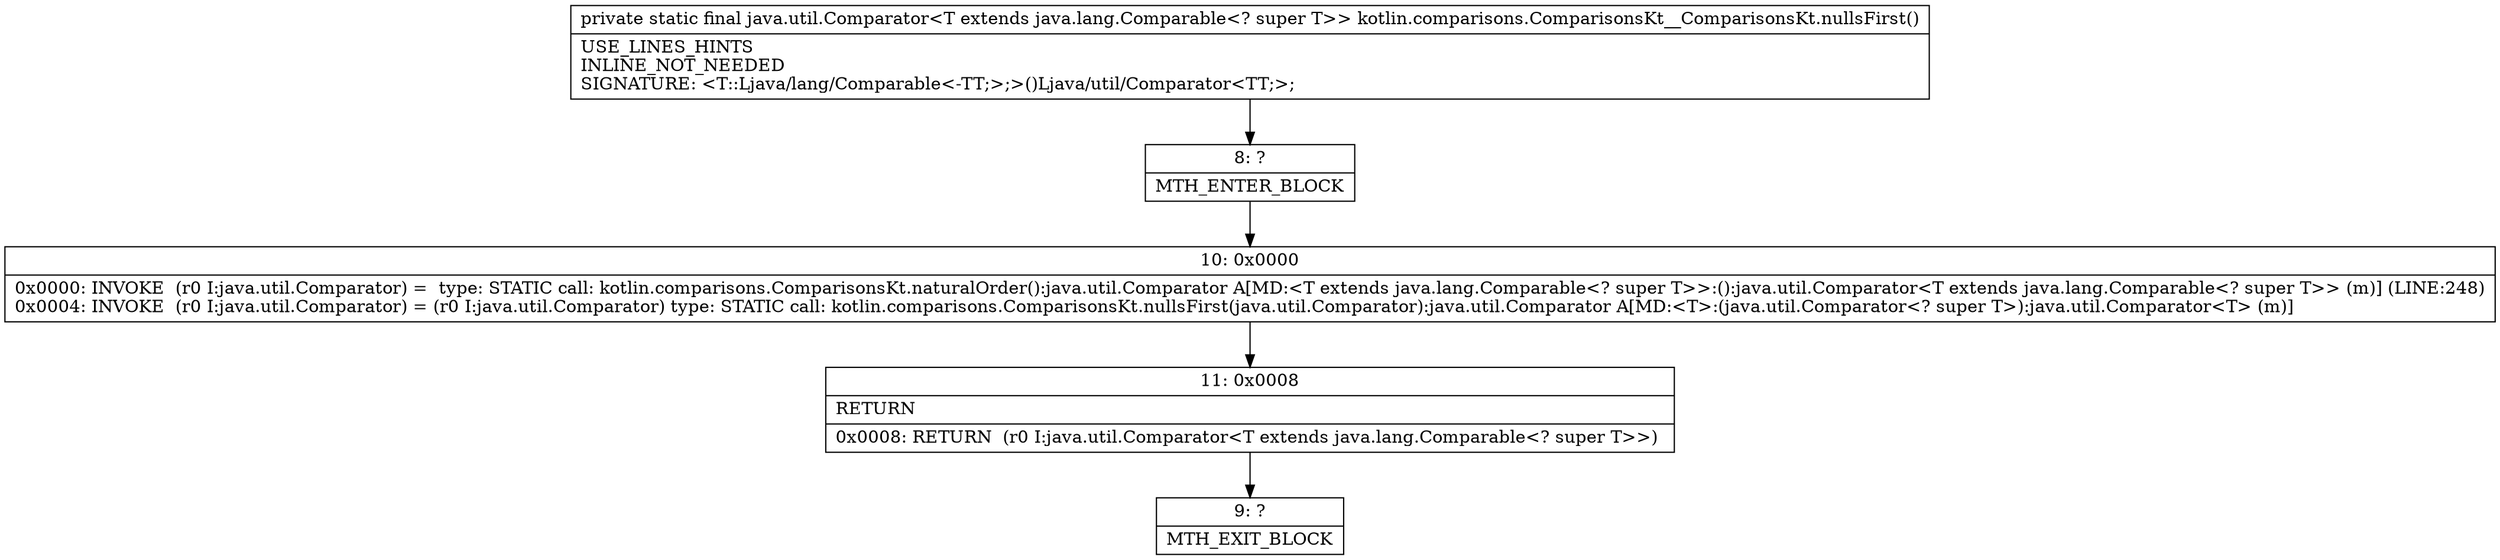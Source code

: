 digraph "CFG forkotlin.comparisons.ComparisonsKt__ComparisonsKt.nullsFirst()Ljava\/util\/Comparator;" {
Node_8 [shape=record,label="{8\:\ ?|MTH_ENTER_BLOCK\l}"];
Node_10 [shape=record,label="{10\:\ 0x0000|0x0000: INVOKE  (r0 I:java.util.Comparator) =  type: STATIC call: kotlin.comparisons.ComparisonsKt.naturalOrder():java.util.Comparator A[MD:\<T extends java.lang.Comparable\<? super T\>\>:():java.util.Comparator\<T extends java.lang.Comparable\<? super T\>\> (m)] (LINE:248)\l0x0004: INVOKE  (r0 I:java.util.Comparator) = (r0 I:java.util.Comparator) type: STATIC call: kotlin.comparisons.ComparisonsKt.nullsFirst(java.util.Comparator):java.util.Comparator A[MD:\<T\>:(java.util.Comparator\<? super T\>):java.util.Comparator\<T\> (m)]\l}"];
Node_11 [shape=record,label="{11\:\ 0x0008|RETURN\l|0x0008: RETURN  (r0 I:java.util.Comparator\<T extends java.lang.Comparable\<? super T\>\>) \l}"];
Node_9 [shape=record,label="{9\:\ ?|MTH_EXIT_BLOCK\l}"];
MethodNode[shape=record,label="{private static final java.util.Comparator\<T extends java.lang.Comparable\<? super T\>\> kotlin.comparisons.ComparisonsKt__ComparisonsKt.nullsFirst()  | USE_LINES_HINTS\lINLINE_NOT_NEEDED\lSIGNATURE: \<T::Ljava\/lang\/Comparable\<\-TT;\>;\>()Ljava\/util\/Comparator\<TT;\>;\l}"];
MethodNode -> Node_8;Node_8 -> Node_10;
Node_10 -> Node_11;
Node_11 -> Node_9;
}

